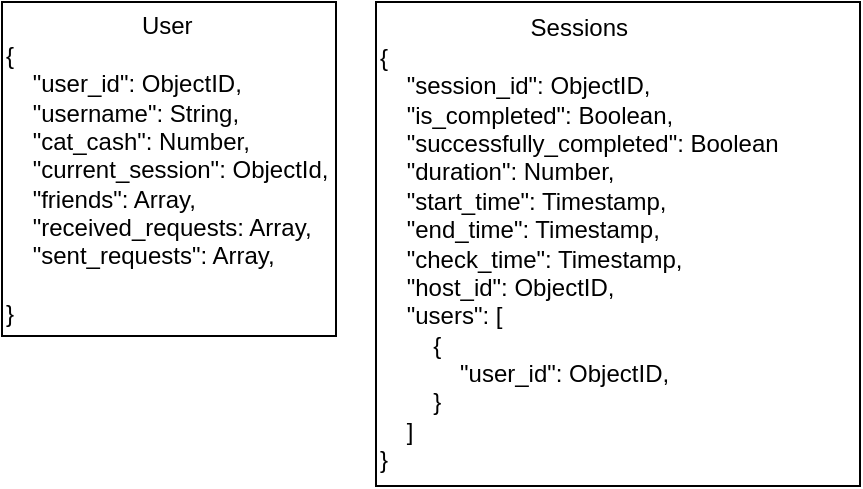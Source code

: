 <mxfile version="20.0.3"><diagram id="KQq8XlCu6DTojcBBc3_T" name="Page-1"><mxGraphModel dx="1070" dy="475" grid="0" gridSize="10" guides="1" tooltips="1" connect="1" arrows="1" fold="1" page="0" pageScale="1" pageWidth="827" pageHeight="1169" math="0" shadow="0"><root><mxCell id="0"/><mxCell id="1" parent="0"/><mxCell id="xBi05HJDDS9zx7cgLE08-11" value="&lt;div style=&quot;text-align: center;&quot;&gt;User&lt;/div&gt;&lt;div&gt;{&lt;/div&gt;&lt;div&gt;&amp;nbsp;&amp;nbsp;&amp;nbsp; &quot;user_id&quot;: ObjectID,&lt;/div&gt;&lt;div&gt;&amp;nbsp;&amp;nbsp;&amp;nbsp; &quot;username&quot;: String,&lt;/div&gt;&lt;div&gt;&amp;nbsp;&amp;nbsp;&amp;nbsp; &quot;cat_cash&quot;: Number,&lt;/div&gt;&lt;div&gt;&amp;nbsp;&amp;nbsp;&amp;nbsp; &quot;current_session&quot;: ObjectId,&lt;br&gt;&lt;/div&gt;&lt;div&gt;&amp;nbsp;&amp;nbsp;&amp;nbsp; &quot;friends&quot;: Array,&lt;/div&gt;&lt;div&gt;&amp;nbsp;&amp;nbsp;&amp;nbsp; &quot;received_requests: Array,&lt;/div&gt;&lt;div&gt;&amp;nbsp;&amp;nbsp;&amp;nbsp; &quot;sent_requests&quot;: Array,&lt;/div&gt;&lt;div&gt;&amp;nbsp;&amp;nbsp;&amp;nbsp; &lt;br&gt;&lt;/div&gt;&lt;div&gt;}&lt;/div&gt;" style="whiteSpace=wrap;html=1;aspect=fixed;align=left;" vertex="1" parent="1"><mxGeometry x="585" y="464" width="167" height="167" as="geometry"/></mxCell><mxCell id="xBi05HJDDS9zx7cgLE08-17" value="&lt;div style=&quot;text-align: center;&quot;&gt;Sessions&lt;/div&gt;&lt;div&gt;{&lt;/div&gt;&lt;div&gt;&amp;nbsp; &amp;nbsp; &quot;session_id&quot;: ObjectID,&lt;/div&gt;&lt;div&gt;&amp;nbsp; &amp;nbsp; &quot;is_completed&quot;: Boolean,&lt;/div&gt;&lt;div&gt;&amp;nbsp;&amp;nbsp;&amp;nbsp; &quot;successfully_completed&quot;: Boolean&lt;/div&gt;&lt;div&gt;&amp;nbsp;&amp;nbsp;&amp;nbsp; &quot;duration&quot;: Number,&lt;/div&gt;&lt;div&gt;&amp;nbsp;&amp;nbsp;&amp;nbsp; &quot;start_time&quot;: Timestamp,&lt;/div&gt;&lt;div&gt;&amp;nbsp;&amp;nbsp;&amp;nbsp; &quot;end_time&quot;: Timestamp,&lt;/div&gt;&lt;div&gt;&amp;nbsp;&amp;nbsp;&amp;nbsp; &quot;check_time&quot;: Timestamp,&lt;br&gt;&lt;/div&gt;&lt;div&gt;&amp;nbsp; &amp;nbsp; &quot;host_id&quot;: ObjectID,&lt;/div&gt;&lt;div&gt;&amp;nbsp; &amp;nbsp; &quot;users&quot;: [&lt;/div&gt;&lt;div&gt;&amp;nbsp; &amp;nbsp; &amp;nbsp; &amp;nbsp; {&lt;/div&gt;&lt;div&gt;&amp;nbsp; &amp;nbsp; &amp;nbsp; &amp;nbsp; &amp;nbsp; &amp;nbsp; &quot;user_id&quot;: ObjectID,&lt;/div&gt;&lt;div&gt;&amp;nbsp; &amp;nbsp; &amp;nbsp; &amp;nbsp; }&lt;/div&gt;&lt;div&gt;&amp;nbsp; &amp;nbsp; ]&lt;/div&gt;&lt;div&gt;}&lt;/div&gt;" style="whiteSpace=wrap;html=1;aspect=fixed;align=left;" vertex="1" parent="1"><mxGeometry x="772" y="464" width="242" height="242" as="geometry"/></mxCell></root></mxGraphModel></diagram></mxfile>